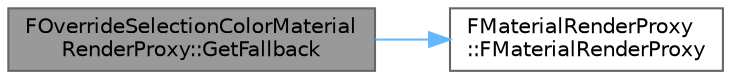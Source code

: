 digraph "FOverrideSelectionColorMaterialRenderProxy::GetFallback"
{
 // INTERACTIVE_SVG=YES
 // LATEX_PDF_SIZE
  bgcolor="transparent";
  edge [fontname=Helvetica,fontsize=10,labelfontname=Helvetica,labelfontsize=10];
  node [fontname=Helvetica,fontsize=10,shape=box,height=0.2,width=0.4];
  rankdir="LR";
  Node1 [id="Node000001",label="FOverrideSelectionColorMaterial\lRenderProxy::GetFallback",height=0.2,width=0.4,color="gray40", fillcolor="grey60", style="filled", fontcolor="black",tooltip=" "];
  Node1 -> Node2 [id="edge1_Node000001_Node000002",color="steelblue1",style="solid",tooltip=" "];
  Node2 [id="Node000002",label="FMaterialRenderProxy\l::FMaterialRenderProxy",height=0.2,width=0.4,color="grey40", fillcolor="white", style="filled",URL="$d5/d6d/classFMaterialRenderProxy.html#aef7c11b84c667e252ad0e23dc4181ab2",tooltip="Default constructor."];
}
